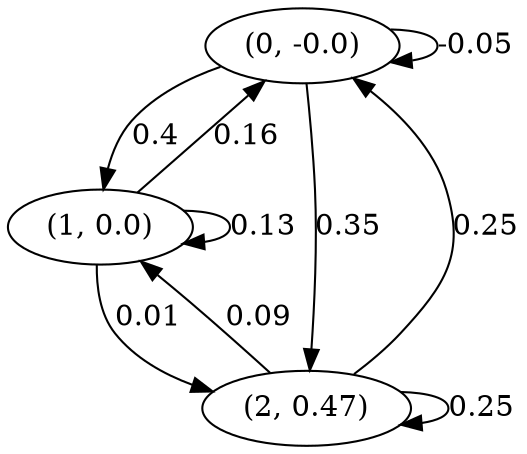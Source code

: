 digraph {
    0 [ label = "(0, -0.0)" ]
    1 [ label = "(1, 0.0)" ]
    2 [ label = "(2, 0.47)" ]
    0 -> 0 [ label = "-0.05" ]
    1 -> 1 [ label = "0.13" ]
    2 -> 2 [ label = "0.25" ]
    1 -> 0 [ label = "0.16" ]
    2 -> 0 [ label = "0.25" ]
    0 -> 1 [ label = "0.4" ]
    2 -> 1 [ label = "0.09" ]
    0 -> 2 [ label = "0.35" ]
    1 -> 2 [ label = "0.01" ]
}


